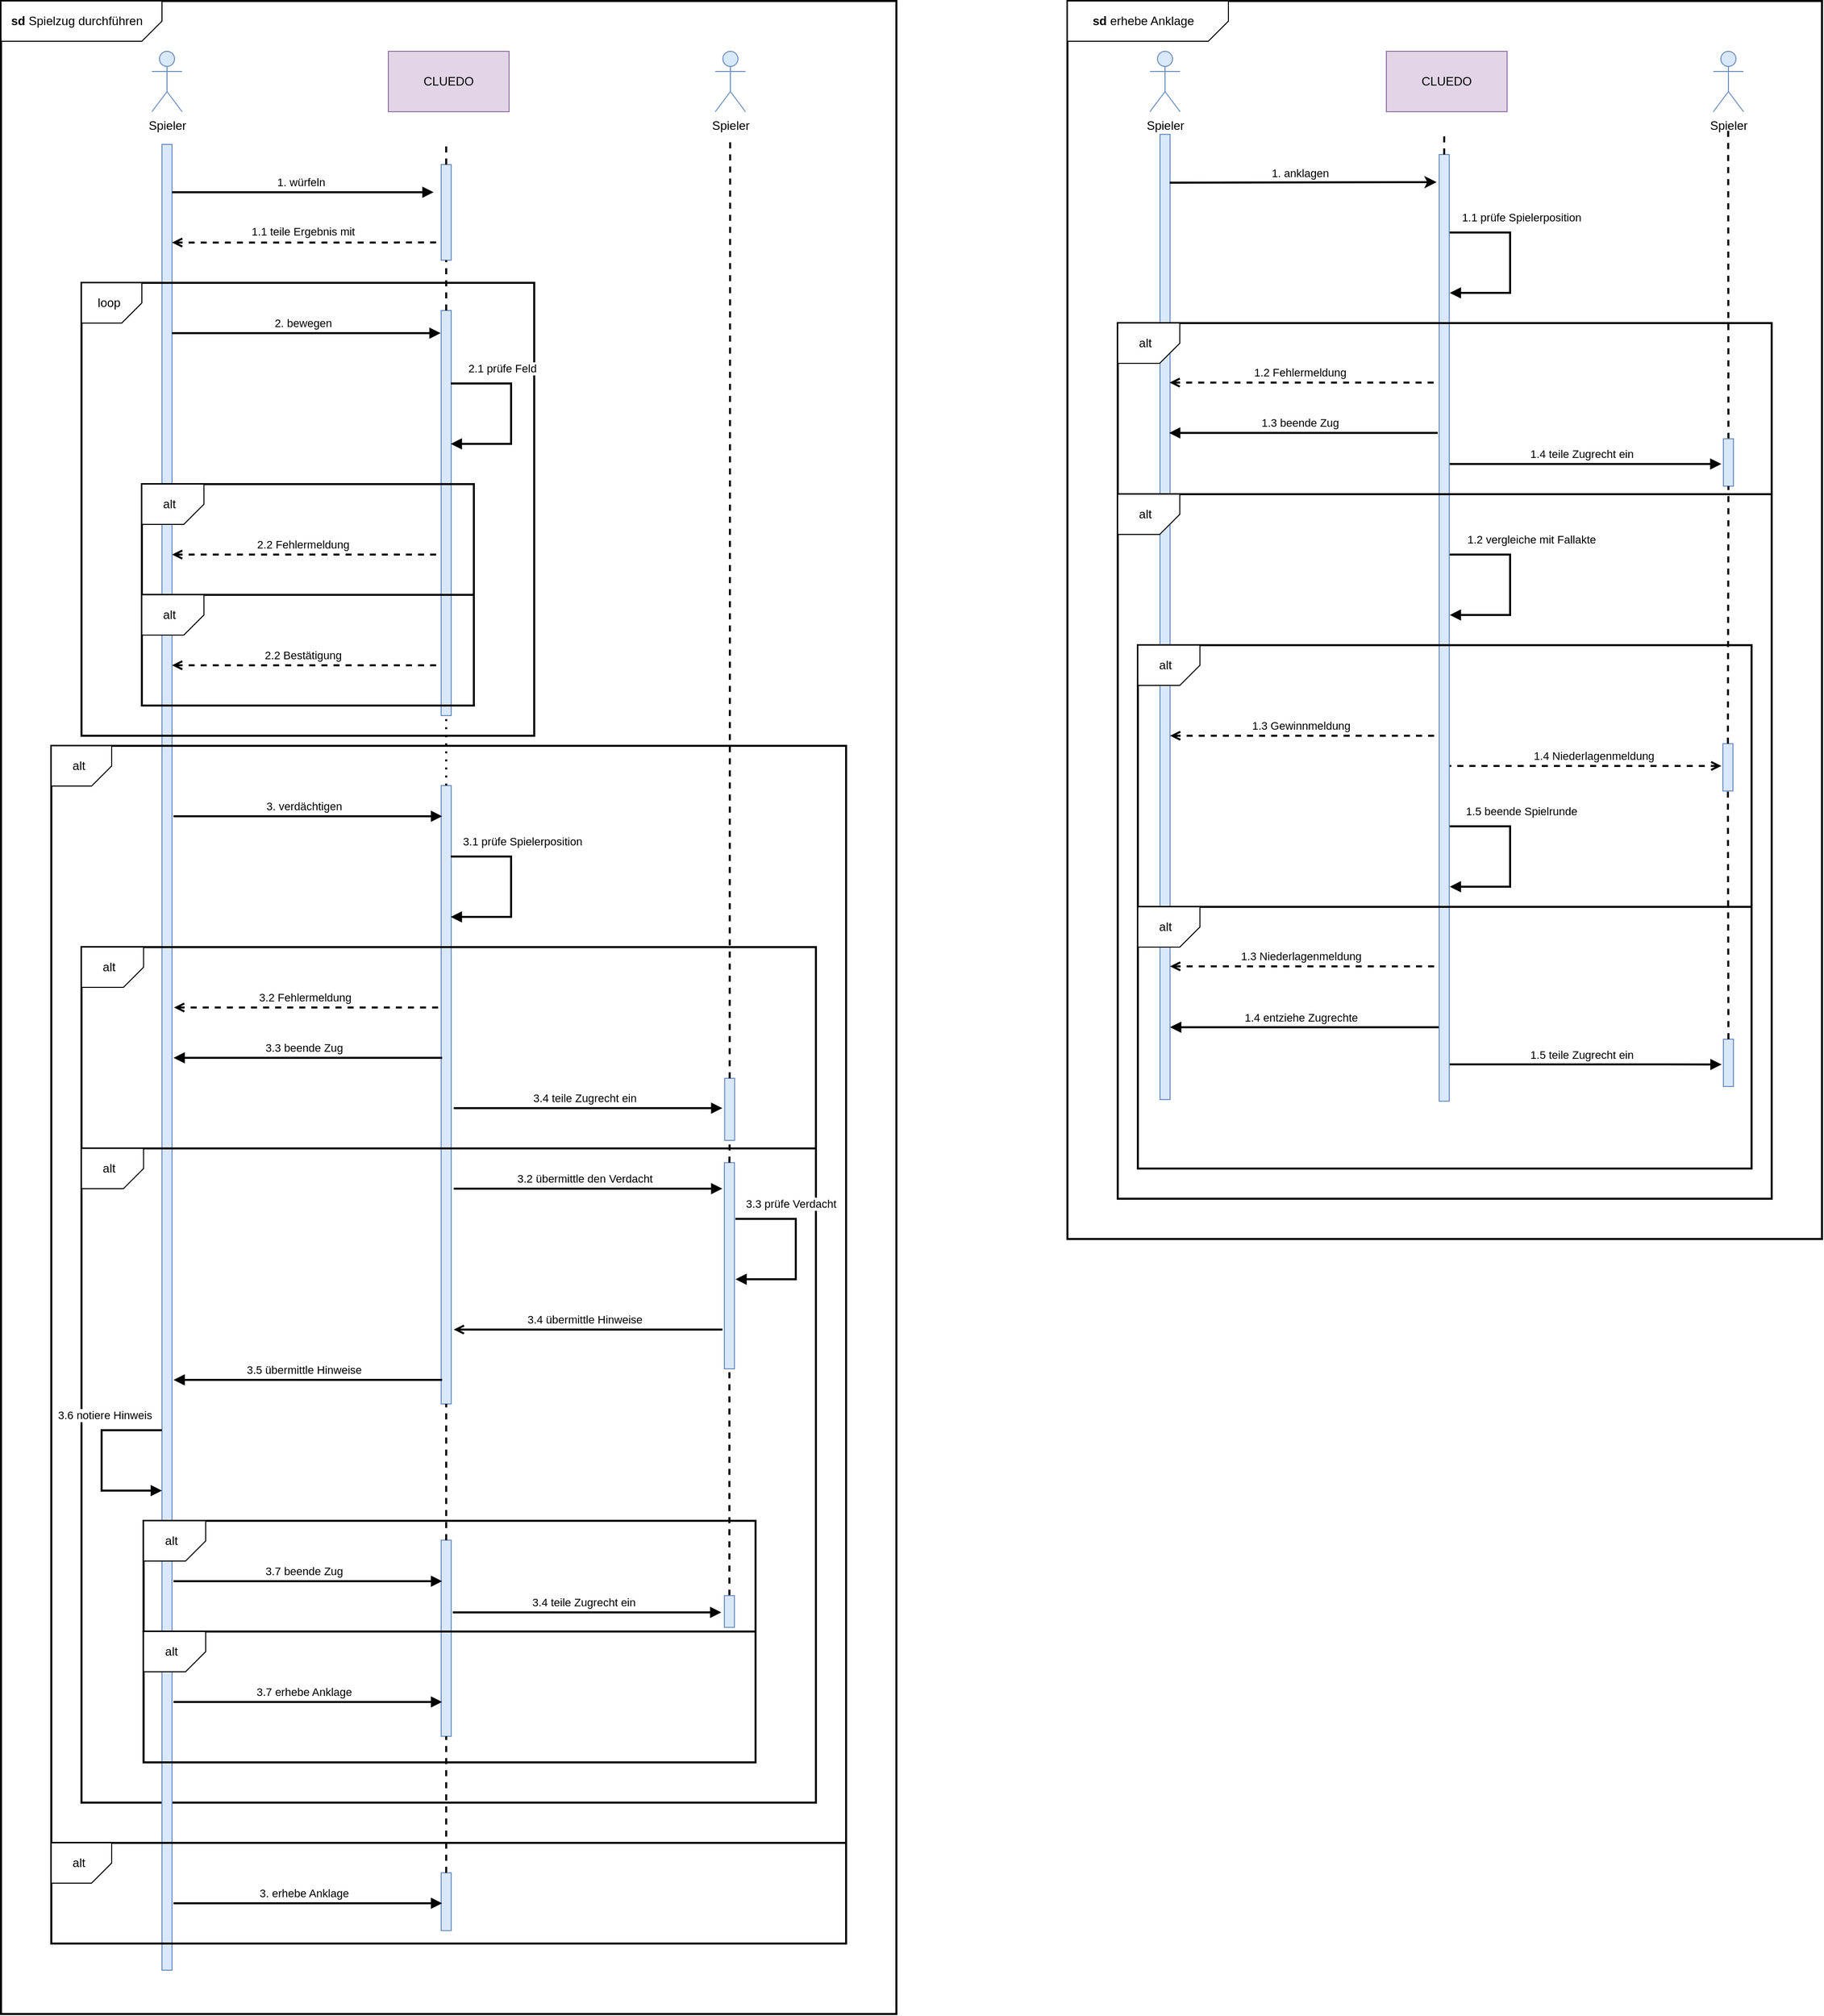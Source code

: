<mxfile version="22.1.0" type="device">
  <diagram name="Page-1" id="2YBvvXClWsGukQMizWep">
    <mxGraphModel dx="2872" dy="1354" grid="1" gridSize="10" guides="1" tooltips="1" connect="1" arrows="1" fold="1" page="1" pageScale="1" pageWidth="850" pageHeight="1100" math="0" shadow="0">
      <root>
        <mxCell id="0" />
        <mxCell id="1" parent="0" />
        <mxCell id="cTSy6u-QbdNvS9XZRoj6-211" value="" style="rounded=1;whiteSpace=wrap;html=1;absoluteArcSize=1;arcSize=0;strokeWidth=2;fillColor=none;" vertex="1" parent="1">
          <mxGeometry x="592" y="120" width="750" height="1230" as="geometry" />
        </mxCell>
        <mxCell id="cTSy6u-QbdNvS9XZRoj6-202" value="" style="rounded=0;whiteSpace=wrap;html=1;rotation=-90;fillColor=#dae8fc;strokeColor=#6c8ebf;" vertex="1" parent="1">
          <mxGeometry x="1225.48" y="1170" width="47.03" height="10" as="geometry" />
        </mxCell>
        <mxCell id="cTSy6u-QbdNvS9XZRoj6-143" value="" style="rounded=0;whiteSpace=wrap;html=1;rotation=-90;fillColor=#dae8fc;strokeColor=#6c8ebf;" vertex="1" parent="1">
          <mxGeometry x="496.17" y="737.81" width="940.64" height="10" as="geometry" />
        </mxCell>
        <mxCell id="cTSy6u-QbdNvS9XZRoj6-182" value="" style="rounded=1;whiteSpace=wrap;html=1;absoluteArcSize=1;arcSize=0;strokeWidth=2;fillColor=none;" vertex="1" parent="1">
          <mxGeometry x="662" y="1020" width="610" height="260" as="geometry" />
        </mxCell>
        <mxCell id="cTSy6u-QbdNvS9XZRoj6-166" value="" style="rounded=1;whiteSpace=wrap;html=1;absoluteArcSize=1;arcSize=0;strokeWidth=2;fillColor=none;" vertex="1" parent="1">
          <mxGeometry x="642" y="610" width="650" height="700" as="geometry" />
        </mxCell>
        <mxCell id="cTSy6u-QbdNvS9XZRoj6-141" value="" style="rounded=0;whiteSpace=wrap;html=1;rotation=-90;fillColor=#dae8fc;strokeColor=#6c8ebf;" vertex="1" parent="1">
          <mxGeometry x="209.5" y="726.99" width="958.98" height="10" as="geometry" />
        </mxCell>
        <mxCell id="cTSy6u-QbdNvS9XZRoj6-94" value="" style="rounded=1;whiteSpace=wrap;html=1;absoluteArcSize=1;arcSize=0;strokeWidth=2;fillColor=none;" vertex="1" parent="1">
          <mxGeometry x="-388" y="1260" width="730" height="650" as="geometry" />
        </mxCell>
        <mxCell id="cTSy6u-QbdNvS9XZRoj6-181" value="" style="rounded=1;whiteSpace=wrap;html=1;absoluteArcSize=1;arcSize=0;strokeWidth=2;fillColor=none;" vertex="1" parent="1">
          <mxGeometry x="662" y="760" width="610" height="260" as="geometry" />
        </mxCell>
        <mxCell id="cTSy6u-QbdNvS9XZRoj6-138" value="" style="rounded=1;whiteSpace=wrap;html=1;absoluteArcSize=1;arcSize=0;strokeWidth=2;fillColor=none;" vertex="1" parent="1">
          <mxGeometry x="-468" y="120" width="890" height="2000" as="geometry" />
        </mxCell>
        <mxCell id="cTSy6u-QbdNvS9XZRoj6-16" value="" style="rounded=0;whiteSpace=wrap;html=1;rotation=-90;fillColor=#dae8fc;strokeColor=#6c8ebf;" vertex="1" parent="1">
          <mxGeometry x="-1210" y="1164.49" width="1813.98" height="10" as="geometry" />
        </mxCell>
        <mxCell id="cTSy6u-QbdNvS9XZRoj6-65" value="" style="rounded=1;whiteSpace=wrap;html=1;absoluteArcSize=1;arcSize=0;strokeWidth=2;fillColor=none;" vertex="1" parent="1">
          <mxGeometry x="-418" y="860" width="790" height="1090" as="geometry" />
        </mxCell>
        <mxCell id="cTSy6u-QbdNvS9XZRoj6-133" value="" style="rounded=0;whiteSpace=wrap;html=1;rotation=-90;fillColor=#dae8fc;strokeColor=#6c8ebf;" vertex="1" parent="1">
          <mxGeometry x="-54.24" y="2003.43" width="57.48" height="10" as="geometry" />
        </mxCell>
        <mxCell id="cTSy6u-QbdNvS9XZRoj6-118" value="" style="rounded=0;whiteSpace=wrap;html=1;rotation=-90;fillColor=#dae8fc;strokeColor=#6c8ebf;" vertex="1" parent="1">
          <mxGeometry x="-122.96" y="1741.66" width="194.93" height="10" as="geometry" />
        </mxCell>
        <mxCell id="cTSy6u-QbdNvS9XZRoj6-92" value="" style="rounded=0;whiteSpace=wrap;html=1;rotation=-90;fillColor=#dae8fc;strokeColor=#6c8ebf;" vertex="1" parent="1">
          <mxGeometry x="225.42" y="1216.18" width="61.68" height="10" as="geometry" />
        </mxCell>
        <mxCell id="cTSy6u-QbdNvS9XZRoj6-102" value="" style="rounded=0;whiteSpace=wrap;html=1;rotation=-90;fillColor=#dae8fc;strokeColor=#6c8ebf;" vertex="1" parent="1">
          <mxGeometry x="153.58" y="1371.58" width="204.84" height="10" as="geometry" />
        </mxCell>
        <mxCell id="cTSy6u-QbdNvS9XZRoj6-76" value="" style="rounded=0;whiteSpace=wrap;html=1;rotation=-90;fillColor=#dae8fc;strokeColor=#6c8ebf;" vertex="1" parent="1">
          <mxGeometry x="-332.68" y="1201.7" width="614.38" height="10" as="geometry" />
        </mxCell>
        <mxCell id="cTSy6u-QbdNvS9XZRoj6-74" value="" style="rounded=0;whiteSpace=wrap;html=1;rotation=-90;fillColor=#dae8fc;strokeColor=#6c8ebf;" vertex="1" parent="1">
          <mxGeometry x="-226.75" y="623.75" width="402.5" height="10" as="geometry" />
        </mxCell>
        <mxCell id="cTSy6u-QbdNvS9XZRoj6-129" value="" style="rounded=1;whiteSpace=wrap;html=1;absoluteArcSize=1;arcSize=0;strokeWidth=2;fillColor=none;" vertex="1" parent="1">
          <mxGeometry x="-418" y="1950" width="790" height="100" as="geometry" />
        </mxCell>
        <mxCell id="cTSy6u-QbdNvS9XZRoj6-120" value="" style="rounded=1;whiteSpace=wrap;html=1;absoluteArcSize=1;arcSize=0;strokeWidth=2;fillColor=none;" vertex="1" parent="1">
          <mxGeometry x="-326.29" y="1740" width="608.29" height="130" as="geometry" />
        </mxCell>
        <mxCell id="cTSy6u-QbdNvS9XZRoj6-132" value="" style="endArrow=none;dashed=1;html=1;strokeWidth=2;rounded=0;exitX=1;exitY=0.5;exitDx=0;exitDy=0;entryX=0;entryY=0.5;entryDx=0;entryDy=0;" edge="1" source="cTSy6u-QbdNvS9XZRoj6-133" parent="1" target="cTSy6u-QbdNvS9XZRoj6-118">
          <mxGeometry width="50" height="50" relative="1" as="geometry">
            <mxPoint x="-15.51" y="1933" as="sourcePoint" />
            <mxPoint x="-25" y="1880" as="targetPoint" />
          </mxGeometry>
        </mxCell>
        <mxCell id="cTSy6u-QbdNvS9XZRoj6-114" value="" style="rounded=1;whiteSpace=wrap;html=1;absoluteArcSize=1;arcSize=0;strokeWidth=2;fillColor=none;" vertex="1" parent="1">
          <mxGeometry x="-326.29" y="1630" width="608.29" height="110" as="geometry" />
        </mxCell>
        <mxCell id="cTSy6u-QbdNvS9XZRoj6-22" value="" style="rounded=1;whiteSpace=wrap;html=1;absoluteArcSize=1;arcSize=0;strokeWidth=2;fillColor=none;" vertex="1" parent="1">
          <mxGeometry x="-388" y="400" width="450" height="450" as="geometry" />
        </mxCell>
        <mxCell id="cTSy6u-QbdNvS9XZRoj6-1" value="Spieler" style="shape=umlActor;verticalLabelPosition=bottom;verticalAlign=top;html=1;outlineConnect=0;fillColor=#dae8fc;strokeColor=#6c8ebf;" vertex="1" parent="1">
          <mxGeometry x="-318" y="170" width="30" height="60" as="geometry" />
        </mxCell>
        <mxCell id="cTSy6u-QbdNvS9XZRoj6-3" value="Spieler" style="shape=umlActor;verticalLabelPosition=bottom;verticalAlign=top;html=1;outlineConnect=0;fillColor=#dae8fc;strokeColor=#6c8ebf;" vertex="1" parent="1">
          <mxGeometry x="242" y="170" width="30" height="60" as="geometry" />
        </mxCell>
        <mxCell id="cTSy6u-QbdNvS9XZRoj6-6" value="CLUEDO" style="rounded=0;whiteSpace=wrap;html=1;fillColor=#e1d5e7;strokeColor=#9673a6;" vertex="1" parent="1">
          <mxGeometry x="-83" y="170" width="120" height="60" as="geometry" />
        </mxCell>
        <mxCell id="cTSy6u-QbdNvS9XZRoj6-12" value="" style="rounded=0;whiteSpace=wrap;html=1;rotation=-90;fillColor=#dae8fc;strokeColor=#6c8ebf;" vertex="1" parent="1">
          <mxGeometry x="-73" y="325" width="95" height="10" as="geometry" />
        </mxCell>
        <mxCell id="cTSy6u-QbdNvS9XZRoj6-13" value="" style="endArrow=none;dashed=1;html=1;strokeWidth=2;rounded=0;exitX=1;exitY=0.5;exitDx=0;exitDy=0;" edge="1" source="cTSy6u-QbdNvS9XZRoj6-12" parent="1">
          <mxGeometry width="50" height="50" relative="1" as="geometry">
            <mxPoint x="-15.5" y="310" as="sourcePoint" />
            <mxPoint x="-25.5" y="260" as="targetPoint" />
          </mxGeometry>
        </mxCell>
        <mxCell id="cTSy6u-QbdNvS9XZRoj6-17" value="" style="endArrow=block;html=1;rounded=0;strokeWidth=2;endFill=1;" edge="1" parent="1">
          <mxGeometry width="50" height="50" relative="1" as="geometry">
            <mxPoint x="-298" y="310" as="sourcePoint" />
            <mxPoint x="-38" y="310" as="targetPoint" />
          </mxGeometry>
        </mxCell>
        <mxCell id="cTSy6u-QbdNvS9XZRoj6-18" value="1. würfeln" style="edgeLabel;html=1;align=center;verticalAlign=middle;resizable=0;points=[];" vertex="1" connectable="0" parent="cTSy6u-QbdNvS9XZRoj6-17">
          <mxGeometry x="-0.358" y="-3" relative="1" as="geometry">
            <mxPoint x="44" y="-13" as="offset" />
          </mxGeometry>
        </mxCell>
        <mxCell id="cTSy6u-QbdNvS9XZRoj6-19" value="" style="endArrow=none;html=1;rounded=0;strokeWidth=2;endFill=0;dashed=1;startArrow=open;startFill=0;entryX=0.185;entryY=-0.009;entryDx=0;entryDy=0;entryPerimeter=0;" edge="1" parent="1" target="cTSy6u-QbdNvS9XZRoj6-12">
          <mxGeometry width="50" height="50" relative="1" as="geometry">
            <mxPoint x="-298" y="360" as="sourcePoint" />
            <mxPoint x="-38" y="360" as="targetPoint" />
          </mxGeometry>
        </mxCell>
        <mxCell id="cTSy6u-QbdNvS9XZRoj6-20" value="1.1 teile Ergebnis mit" style="edgeLabel;html=1;align=center;verticalAlign=middle;resizable=0;points=[];" vertex="1" connectable="0" parent="cTSy6u-QbdNvS9XZRoj6-19">
          <mxGeometry x="-0.358" y="-3" relative="1" as="geometry">
            <mxPoint x="44" y="-14" as="offset" />
          </mxGeometry>
        </mxCell>
        <mxCell id="cTSy6u-QbdNvS9XZRoj6-27" value="" style="group" vertex="1" connectable="0" parent="1">
          <mxGeometry x="-388" y="390" width="60" height="40" as="geometry" />
        </mxCell>
        <mxCell id="cTSy6u-QbdNvS9XZRoj6-21" value="" style="verticalLabelPosition=bottom;verticalAlign=top;html=1;shape=card;whiteSpace=wrap;size=20;arcSize=12;rotation=-180;" vertex="1" parent="cTSy6u-QbdNvS9XZRoj6-27">
          <mxGeometry x="3.553e-15" y="10" width="60" height="40" as="geometry" />
        </mxCell>
        <mxCell id="cTSy6u-QbdNvS9XZRoj6-26" value="loop" style="text;html=1;align=center;verticalAlign=middle;resizable=0;points=[];autosize=1;strokeColor=none;fillColor=none;" vertex="1" parent="cTSy6u-QbdNvS9XZRoj6-27">
          <mxGeometry x="2.003" y="15" width="50" height="30" as="geometry" />
        </mxCell>
        <mxCell id="cTSy6u-QbdNvS9XZRoj6-34" value="" style="endArrow=block;html=1;rounded=0;strokeWidth=2;endFill=1;entryX=0.865;entryY=-0.054;entryDx=0;entryDy=0;entryPerimeter=0;" edge="1" parent="1">
          <mxGeometry width="50" height="50" relative="1" as="geometry">
            <mxPoint x="-298" y="450" as="sourcePoint" />
            <mxPoint x="-31" y="450" as="targetPoint" />
          </mxGeometry>
        </mxCell>
        <mxCell id="cTSy6u-QbdNvS9XZRoj6-35" value="2. bewegen" style="edgeLabel;html=1;align=center;verticalAlign=middle;resizable=0;points=[];" vertex="1" connectable="0" parent="cTSy6u-QbdNvS9XZRoj6-34">
          <mxGeometry x="-0.358" y="-3" relative="1" as="geometry">
            <mxPoint x="44" y="-13" as="offset" />
          </mxGeometry>
        </mxCell>
        <mxCell id="cTSy6u-QbdNvS9XZRoj6-36" value="" style="endArrow=block;html=1;rounded=0;strokeWidth=2;endFill=1;" edge="1" parent="1">
          <mxGeometry width="50" height="50" relative="1" as="geometry">
            <mxPoint x="-21" y="500" as="sourcePoint" />
            <mxPoint x="-21" y="560" as="targetPoint" />
            <Array as="points">
              <mxPoint x="39" y="500" />
              <mxPoint x="39" y="560" />
            </Array>
          </mxGeometry>
        </mxCell>
        <mxCell id="cTSy6u-QbdNvS9XZRoj6-37" value="2.1 prüfe Feld" style="edgeLabel;html=1;align=center;verticalAlign=middle;resizable=0;points=[];" vertex="1" connectable="0" parent="cTSy6u-QbdNvS9XZRoj6-36">
          <mxGeometry x="-0.358" y="-3" relative="1" as="geometry">
            <mxPoint x="-7" y="-18" as="offset" />
          </mxGeometry>
        </mxCell>
        <mxCell id="cTSy6u-QbdNvS9XZRoj6-49" value="" style="rounded=1;whiteSpace=wrap;html=1;absoluteArcSize=1;arcSize=0;strokeWidth=2;fillColor=none;" vertex="1" parent="1">
          <mxGeometry x="-328" y="600" width="330" height="110" as="geometry" />
        </mxCell>
        <mxCell id="cTSy6u-QbdNvS9XZRoj6-50" value="" style="group" vertex="1" connectable="0" parent="1">
          <mxGeometry x="-328" y="600" width="61.714" height="40" as="geometry" />
        </mxCell>
        <mxCell id="cTSy6u-QbdNvS9XZRoj6-51" value="" style="verticalLabelPosition=bottom;verticalAlign=top;html=1;shape=card;whiteSpace=wrap;size=20;arcSize=12;rotation=-180;" vertex="1" parent="cTSy6u-QbdNvS9XZRoj6-50">
          <mxGeometry x="3.654e-15" width="61.714" height="40" as="geometry" />
        </mxCell>
        <mxCell id="cTSy6u-QbdNvS9XZRoj6-52" value="alt" style="text;html=1;align=center;verticalAlign=middle;resizable=0;points=[];autosize=1;strokeColor=none;fillColor=none;" vertex="1" parent="cTSy6u-QbdNvS9XZRoj6-50">
          <mxGeometry x="7.203" y="5" width="40" height="30" as="geometry" />
        </mxCell>
        <mxCell id="cTSy6u-QbdNvS9XZRoj6-54" value="" style="endArrow=none;html=1;rounded=0;strokeWidth=2;endFill=0;entryX=0.865;entryY=-0.054;entryDx=0;entryDy=0;entryPerimeter=0;startArrow=open;startFill=0;dashed=1;" edge="1" parent="1">
          <mxGeometry width="50" height="50" relative="1" as="geometry">
            <mxPoint x="-298" y="670" as="sourcePoint" />
            <mxPoint x="-31" y="670" as="targetPoint" />
          </mxGeometry>
        </mxCell>
        <mxCell id="cTSy6u-QbdNvS9XZRoj6-55" value="2.2 Fehlermeldung" style="edgeLabel;html=1;align=center;verticalAlign=middle;resizable=0;points=[];" vertex="1" connectable="0" parent="cTSy6u-QbdNvS9XZRoj6-54">
          <mxGeometry x="-0.358" y="-3" relative="1" as="geometry">
            <mxPoint x="44" y="-13" as="offset" />
          </mxGeometry>
        </mxCell>
        <mxCell id="cTSy6u-QbdNvS9XZRoj6-57" style="edgeStyle=orthogonalEdgeStyle;rounded=0;orthogonalLoop=1;jettySize=auto;html=1;exitX=0.5;exitY=1;exitDx=0;exitDy=0;" edge="1" parent="1" source="cTSy6u-QbdNvS9XZRoj6-49" target="cTSy6u-QbdNvS9XZRoj6-49">
          <mxGeometry relative="1" as="geometry" />
        </mxCell>
        <mxCell id="cTSy6u-QbdNvS9XZRoj6-58" value="" style="rounded=1;whiteSpace=wrap;html=1;absoluteArcSize=1;arcSize=0;strokeWidth=2;fillColor=none;" vertex="1" parent="1">
          <mxGeometry x="-328" y="710" width="330" height="110" as="geometry" />
        </mxCell>
        <mxCell id="cTSy6u-QbdNvS9XZRoj6-59" value="" style="group" vertex="1" connectable="0" parent="1">
          <mxGeometry x="-328" y="710" width="61.714" height="40" as="geometry" />
        </mxCell>
        <mxCell id="cTSy6u-QbdNvS9XZRoj6-60" value="" style="verticalLabelPosition=bottom;verticalAlign=top;html=1;shape=card;whiteSpace=wrap;size=20;arcSize=12;rotation=-180;" vertex="1" parent="cTSy6u-QbdNvS9XZRoj6-59">
          <mxGeometry x="3.654e-15" width="61.714" height="40" as="geometry" />
        </mxCell>
        <mxCell id="cTSy6u-QbdNvS9XZRoj6-61" value="alt" style="text;html=1;align=center;verticalAlign=middle;resizable=0;points=[];autosize=1;strokeColor=none;fillColor=none;" vertex="1" parent="cTSy6u-QbdNvS9XZRoj6-59">
          <mxGeometry x="7.203" y="5" width="40" height="30" as="geometry" />
        </mxCell>
        <mxCell id="cTSy6u-QbdNvS9XZRoj6-62" value="" style="endArrow=none;html=1;rounded=0;strokeWidth=2;endFill=0;entryX=0.865;entryY=-0.054;entryDx=0;entryDy=0;entryPerimeter=0;startArrow=open;startFill=0;dashed=1;" edge="1" parent="1">
          <mxGeometry width="50" height="50" relative="1" as="geometry">
            <mxPoint x="-298" y="780" as="sourcePoint" />
            <mxPoint x="-31" y="780" as="targetPoint" />
          </mxGeometry>
        </mxCell>
        <mxCell id="cTSy6u-QbdNvS9XZRoj6-63" value="2.2 Bestätigung" style="edgeLabel;html=1;align=center;verticalAlign=middle;resizable=0;points=[];" vertex="1" connectable="0" parent="cTSy6u-QbdNvS9XZRoj6-62">
          <mxGeometry x="-0.358" y="-3" relative="1" as="geometry">
            <mxPoint x="44" y="-13" as="offset" />
          </mxGeometry>
        </mxCell>
        <mxCell id="cTSy6u-QbdNvS9XZRoj6-64" style="edgeStyle=orthogonalEdgeStyle;rounded=0;orthogonalLoop=1;jettySize=auto;html=1;exitX=0.5;exitY=1;exitDx=0;exitDy=0;" edge="1" source="cTSy6u-QbdNvS9XZRoj6-58" target="cTSy6u-QbdNvS9XZRoj6-58" parent="1">
          <mxGeometry relative="1" as="geometry" />
        </mxCell>
        <mxCell id="cTSy6u-QbdNvS9XZRoj6-66" value="" style="group" vertex="1" connectable="0" parent="1">
          <mxGeometry x="-418" y="860" width="60" height="40" as="geometry" />
        </mxCell>
        <mxCell id="cTSy6u-QbdNvS9XZRoj6-67" value="" style="verticalLabelPosition=bottom;verticalAlign=top;html=1;shape=card;whiteSpace=wrap;size=20;arcSize=12;rotation=-180;" vertex="1" parent="cTSy6u-QbdNvS9XZRoj6-66">
          <mxGeometry x="3.553e-15" width="60" height="40" as="geometry" />
        </mxCell>
        <mxCell id="cTSy6u-QbdNvS9XZRoj6-68" value="alt" style="text;html=1;align=center;verticalAlign=middle;resizable=0;points=[];autosize=1;strokeColor=none;fillColor=none;" vertex="1" parent="cTSy6u-QbdNvS9XZRoj6-66">
          <mxGeometry x="7.003" y="5" width="40" height="30" as="geometry" />
        </mxCell>
        <mxCell id="cTSy6u-QbdNvS9XZRoj6-69" value="" style="endArrow=block;html=1;rounded=0;strokeWidth=2;endFill=1;entryX=0.865;entryY=-0.054;entryDx=0;entryDy=0;entryPerimeter=0;" edge="1" parent="1">
          <mxGeometry width="50" height="50" relative="1" as="geometry">
            <mxPoint x="-296.5" y="930" as="sourcePoint" />
            <mxPoint x="-29.5" y="930" as="targetPoint" />
          </mxGeometry>
        </mxCell>
        <mxCell id="cTSy6u-QbdNvS9XZRoj6-70" value="3. verdächtigen" style="edgeLabel;html=1;align=center;verticalAlign=middle;resizable=0;points=[];" vertex="1" connectable="0" parent="cTSy6u-QbdNvS9XZRoj6-69">
          <mxGeometry x="-0.358" y="-3" relative="1" as="geometry">
            <mxPoint x="44" y="-13" as="offset" />
          </mxGeometry>
        </mxCell>
        <mxCell id="cTSy6u-QbdNvS9XZRoj6-71" value="" style="endArrow=block;html=1;rounded=0;strokeWidth=2;endFill=1;" edge="1" parent="1">
          <mxGeometry width="50" height="50" relative="1" as="geometry">
            <mxPoint x="-21" y="970" as="sourcePoint" />
            <mxPoint x="-21" y="1030" as="targetPoint" />
            <Array as="points">
              <mxPoint x="39" y="970" />
              <mxPoint x="39" y="1030" />
            </Array>
          </mxGeometry>
        </mxCell>
        <mxCell id="cTSy6u-QbdNvS9XZRoj6-72" value="3.1 prüfe Spielerposition" style="edgeLabel;html=1;align=center;verticalAlign=middle;resizable=0;points=[];" vertex="1" connectable="0" parent="cTSy6u-QbdNvS9XZRoj6-71">
          <mxGeometry x="-0.358" y="-3" relative="1" as="geometry">
            <mxPoint x="13" y="-18" as="offset" />
          </mxGeometry>
        </mxCell>
        <mxCell id="cTSy6u-QbdNvS9XZRoj6-73" value="" style="endArrow=none;dashed=1;html=1;strokeWidth=2;rounded=0;exitX=1;exitY=0.5;exitDx=0;exitDy=0;entryX=0;entryY=0.5;entryDx=0;entryDy=0;" edge="1" source="cTSy6u-QbdNvS9XZRoj6-74" parent="1" target="cTSy6u-QbdNvS9XZRoj6-12">
          <mxGeometry width="50" height="50" relative="1" as="geometry">
            <mxPoint x="-15.5" y="455" as="sourcePoint" />
            <mxPoint x="-25.5" y="405" as="targetPoint" />
          </mxGeometry>
        </mxCell>
        <mxCell id="cTSy6u-QbdNvS9XZRoj6-75" value="" style="endArrow=none;dashed=1;html=1;dashPattern=1 3;strokeWidth=2;rounded=0;exitX=1;exitY=0.5;exitDx=0;exitDy=0;entryX=0;entryY=0.5;entryDx=0;entryDy=0;" edge="1" parent="1" source="cTSy6u-QbdNvS9XZRoj6-76" target="cTSy6u-QbdNvS9XZRoj6-74">
          <mxGeometry width="50" height="50" relative="1" as="geometry">
            <mxPoint x="-15.5" y="927" as="sourcePoint" />
            <mxPoint x="-25" y="850" as="targetPoint" />
          </mxGeometry>
        </mxCell>
        <mxCell id="cTSy6u-QbdNvS9XZRoj6-77" value="" style="rounded=1;whiteSpace=wrap;html=1;absoluteArcSize=1;arcSize=0;strokeWidth=2;fillColor=none;" vertex="1" parent="1">
          <mxGeometry x="-388" y="1060" width="730" height="200" as="geometry" />
        </mxCell>
        <mxCell id="cTSy6u-QbdNvS9XZRoj6-78" value="" style="group" vertex="1" connectable="0" parent="1">
          <mxGeometry x="-388" y="1060" width="61.714" height="40" as="geometry" />
        </mxCell>
        <mxCell id="cTSy6u-QbdNvS9XZRoj6-79" value="" style="verticalLabelPosition=bottom;verticalAlign=top;html=1;shape=card;whiteSpace=wrap;size=20;arcSize=12;rotation=-180;" vertex="1" parent="cTSy6u-QbdNvS9XZRoj6-78">
          <mxGeometry x="3.654e-15" width="61.714" height="40" as="geometry" />
        </mxCell>
        <mxCell id="cTSy6u-QbdNvS9XZRoj6-80" value="alt" style="text;html=1;align=center;verticalAlign=middle;resizable=0;points=[];autosize=1;strokeColor=none;fillColor=none;" vertex="1" parent="cTSy6u-QbdNvS9XZRoj6-78">
          <mxGeometry x="7.203" y="5" width="40" height="30" as="geometry" />
        </mxCell>
        <mxCell id="cTSy6u-QbdNvS9XZRoj6-81" value="" style="endArrow=none;html=1;rounded=0;strokeWidth=2;endFill=0;entryX=0.865;entryY=-0.054;entryDx=0;entryDy=0;entryPerimeter=0;startArrow=open;startFill=0;dashed=1;" edge="1" parent="1">
          <mxGeometry width="50" height="50" relative="1" as="geometry">
            <mxPoint x="-296" y="1120" as="sourcePoint" />
            <mxPoint x="-29" y="1120" as="targetPoint" />
          </mxGeometry>
        </mxCell>
        <mxCell id="cTSy6u-QbdNvS9XZRoj6-82" value="3.2 Fehlermeldung" style="edgeLabel;html=1;align=center;verticalAlign=middle;resizable=0;points=[];" vertex="1" connectable="0" parent="cTSy6u-QbdNvS9XZRoj6-81">
          <mxGeometry x="-0.358" y="-3" relative="1" as="geometry">
            <mxPoint x="44" y="-13" as="offset" />
          </mxGeometry>
        </mxCell>
        <mxCell id="cTSy6u-QbdNvS9XZRoj6-85" value="" style="endArrow=none;html=1;rounded=0;strokeWidth=2;endFill=0;entryX=0.865;entryY=-0.054;entryDx=0;entryDy=0;entryPerimeter=0;startArrow=block;startFill=1;" edge="1" parent="1">
          <mxGeometry width="50" height="50" relative="1" as="geometry">
            <mxPoint x="-296.5" y="1170" as="sourcePoint" />
            <mxPoint x="-29.5" y="1170" as="targetPoint" />
          </mxGeometry>
        </mxCell>
        <mxCell id="cTSy6u-QbdNvS9XZRoj6-86" value="3.3 beende Zug" style="edgeLabel;html=1;align=center;verticalAlign=middle;resizable=0;points=[];" vertex="1" connectable="0" parent="cTSy6u-QbdNvS9XZRoj6-85">
          <mxGeometry x="-0.358" y="-3" relative="1" as="geometry">
            <mxPoint x="44" y="-13" as="offset" />
          </mxGeometry>
        </mxCell>
        <mxCell id="cTSy6u-QbdNvS9XZRoj6-88" value="" style="endArrow=block;html=1;rounded=0;strokeWidth=2;endFill=1;entryX=0.865;entryY=-0.054;entryDx=0;entryDy=0;entryPerimeter=0;startArrow=none;startFill=0;" edge="1" parent="1">
          <mxGeometry width="50" height="50" relative="1" as="geometry">
            <mxPoint x="-18" y="1220" as="sourcePoint" />
            <mxPoint x="249" y="1220" as="targetPoint" />
          </mxGeometry>
        </mxCell>
        <mxCell id="cTSy6u-QbdNvS9XZRoj6-89" value="3.4 teile Zugrecht ein" style="edgeLabel;html=1;align=center;verticalAlign=middle;resizable=0;points=[];" vertex="1" connectable="0" parent="cTSy6u-QbdNvS9XZRoj6-88">
          <mxGeometry x="-0.358" y="-3" relative="1" as="geometry">
            <mxPoint x="44" y="-13" as="offset" />
          </mxGeometry>
        </mxCell>
        <mxCell id="cTSy6u-QbdNvS9XZRoj6-93" value="" style="endArrow=none;dashed=1;html=1;strokeWidth=2;rounded=0;exitX=1;exitY=0.5;exitDx=0;exitDy=0;entryX=0;entryY=0.5;entryDx=0;entryDy=0;" edge="1" source="cTSy6u-QbdNvS9XZRoj6-92" parent="1">
          <mxGeometry width="50" height="50" relative="1" as="geometry">
            <mxPoint x="266.25" y="334.13" as="sourcePoint" />
            <mxPoint x="256.75" y="257.13" as="targetPoint" />
          </mxGeometry>
        </mxCell>
        <mxCell id="cTSy6u-QbdNvS9XZRoj6-95" value="" style="group" vertex="1" connectable="0" parent="1">
          <mxGeometry x="-388" y="1260" width="61.714" height="40" as="geometry" />
        </mxCell>
        <mxCell id="cTSy6u-QbdNvS9XZRoj6-96" value="" style="verticalLabelPosition=bottom;verticalAlign=top;html=1;shape=card;whiteSpace=wrap;size=20;arcSize=12;rotation=-180;" vertex="1" parent="cTSy6u-QbdNvS9XZRoj6-95">
          <mxGeometry x="3.654e-15" width="61.714" height="40" as="geometry" />
        </mxCell>
        <mxCell id="cTSy6u-QbdNvS9XZRoj6-97" value="alt" style="text;html=1;align=center;verticalAlign=middle;resizable=0;points=[];autosize=1;strokeColor=none;fillColor=none;" vertex="1" parent="cTSy6u-QbdNvS9XZRoj6-95">
          <mxGeometry x="7.203" y="5" width="40" height="30" as="geometry" />
        </mxCell>
        <mxCell id="cTSy6u-QbdNvS9XZRoj6-98" value="" style="endArrow=none;html=1;rounded=0;strokeWidth=2;endFill=0;entryX=0.865;entryY=-0.054;entryDx=0;entryDy=0;entryPerimeter=0;startArrow=block;startFill=1;" edge="1" parent="1">
          <mxGeometry width="50" height="50" relative="1" as="geometry">
            <mxPoint x="-296.5" y="1490" as="sourcePoint" />
            <mxPoint x="-29.5" y="1490" as="targetPoint" />
          </mxGeometry>
        </mxCell>
        <mxCell id="cTSy6u-QbdNvS9XZRoj6-99" value="3.5 übermittle Hinweise" style="edgeLabel;html=1;align=center;verticalAlign=middle;resizable=0;points=[];" vertex="1" connectable="0" parent="cTSy6u-QbdNvS9XZRoj6-98">
          <mxGeometry x="-0.358" y="-3" relative="1" as="geometry">
            <mxPoint x="44" y="-13" as="offset" />
          </mxGeometry>
        </mxCell>
        <mxCell id="cTSy6u-QbdNvS9XZRoj6-100" value="" style="endArrow=block;html=1;rounded=0;strokeWidth=2;endFill=1;entryX=0.865;entryY=-0.054;entryDx=0;entryDy=0;entryPerimeter=0;startArrow=none;startFill=0;" edge="1" parent="1">
          <mxGeometry width="50" height="50" relative="1" as="geometry">
            <mxPoint x="-18" y="1300" as="sourcePoint" />
            <mxPoint x="249" y="1300" as="targetPoint" />
          </mxGeometry>
        </mxCell>
        <mxCell id="cTSy6u-QbdNvS9XZRoj6-101" value="3.2 übermittle den Verdacht" style="edgeLabel;html=1;align=center;verticalAlign=middle;resizable=0;points=[];" vertex="1" connectable="0" parent="cTSy6u-QbdNvS9XZRoj6-100">
          <mxGeometry x="-0.358" y="-3" relative="1" as="geometry">
            <mxPoint x="44" y="-13" as="offset" />
          </mxGeometry>
        </mxCell>
        <mxCell id="cTSy6u-QbdNvS9XZRoj6-104" value="" style="endArrow=none;dashed=1;html=1;strokeWidth=2;rounded=0;exitX=1;exitY=0.5;exitDx=0;exitDy=0;entryX=0;entryY=0.5;entryDx=0;entryDy=0;" edge="1" parent="1" source="cTSy6u-QbdNvS9XZRoj6-102" target="cTSy6u-QbdNvS9XZRoj6-92">
          <mxGeometry width="50" height="50" relative="1" as="geometry">
            <mxPoint x="256.55" y="1315" as="sourcePoint" />
            <mxPoint x="256.55" y="1245" as="targetPoint" />
          </mxGeometry>
        </mxCell>
        <mxCell id="cTSy6u-QbdNvS9XZRoj6-105" value="" style="endArrow=none;html=1;rounded=0;strokeWidth=2;endFill=0;entryX=0.865;entryY=-0.054;entryDx=0;entryDy=0;entryPerimeter=0;startArrow=open;startFill=0;" edge="1" parent="1">
          <mxGeometry width="50" height="50" relative="1" as="geometry">
            <mxPoint x="-18" y="1440" as="sourcePoint" />
            <mxPoint x="249" y="1440" as="targetPoint" />
          </mxGeometry>
        </mxCell>
        <mxCell id="cTSy6u-QbdNvS9XZRoj6-106" value="3.4 übermittle Hinweise" style="edgeLabel;html=1;align=center;verticalAlign=middle;resizable=0;points=[];" vertex="1" connectable="0" parent="cTSy6u-QbdNvS9XZRoj6-105">
          <mxGeometry x="-0.358" y="-3" relative="1" as="geometry">
            <mxPoint x="44" y="-13" as="offset" />
          </mxGeometry>
        </mxCell>
        <mxCell id="cTSy6u-QbdNvS9XZRoj6-107" value="" style="endArrow=block;html=1;rounded=0;strokeWidth=2;endFill=1;" edge="1" parent="1">
          <mxGeometry width="50" height="50" relative="1" as="geometry">
            <mxPoint x="262" y="1330" as="sourcePoint" />
            <mxPoint x="262" y="1390" as="targetPoint" />
            <Array as="points">
              <mxPoint x="322" y="1330" />
              <mxPoint x="322" y="1390" />
            </Array>
          </mxGeometry>
        </mxCell>
        <mxCell id="cTSy6u-QbdNvS9XZRoj6-108" value="3.3 prüfe Verdacht" style="edgeLabel;html=1;align=center;verticalAlign=middle;resizable=0;points=[];" vertex="1" connectable="0" parent="cTSy6u-QbdNvS9XZRoj6-107">
          <mxGeometry x="-0.358" y="-3" relative="1" as="geometry">
            <mxPoint x="-3" y="-18" as="offset" />
          </mxGeometry>
        </mxCell>
        <mxCell id="cTSy6u-QbdNvS9XZRoj6-109" value="" style="endArrow=block;html=1;rounded=0;strokeWidth=2;endFill=1;" edge="1" parent="1">
          <mxGeometry width="50" height="50" relative="1" as="geometry">
            <mxPoint x="-308.0" y="1540" as="sourcePoint" />
            <mxPoint x="-308.0" y="1600" as="targetPoint" />
            <Array as="points">
              <mxPoint x="-368.0" y="1540" />
              <mxPoint x="-368.0" y="1600" />
            </Array>
          </mxGeometry>
        </mxCell>
        <mxCell id="cTSy6u-QbdNvS9XZRoj6-110" value="3.6 notiere Hinweis" style="edgeLabel;html=1;align=center;verticalAlign=middle;resizable=0;points=[];" vertex="1" connectable="0" parent="cTSy6u-QbdNvS9XZRoj6-109">
          <mxGeometry x="-0.358" y="-3" relative="1" as="geometry">
            <mxPoint x="1" y="-12" as="offset" />
          </mxGeometry>
        </mxCell>
        <mxCell id="cTSy6u-QbdNvS9XZRoj6-111" value="" style="endArrow=block;html=1;rounded=0;strokeWidth=2;endFill=1;entryX=0.865;entryY=-0.054;entryDx=0;entryDy=0;entryPerimeter=0;startArrow=none;startFill=0;" edge="1" parent="1">
          <mxGeometry width="50" height="50" relative="1" as="geometry">
            <mxPoint x="-296.5" y="1690" as="sourcePoint" />
            <mxPoint x="-29.5" y="1690" as="targetPoint" />
          </mxGeometry>
        </mxCell>
        <mxCell id="cTSy6u-QbdNvS9XZRoj6-112" value="3.7 beende Zug" style="edgeLabel;html=1;align=center;verticalAlign=middle;resizable=0;points=[];" vertex="1" connectable="0" parent="cTSy6u-QbdNvS9XZRoj6-111">
          <mxGeometry x="-0.358" y="-3" relative="1" as="geometry">
            <mxPoint x="44" y="-13" as="offset" />
          </mxGeometry>
        </mxCell>
        <mxCell id="cTSy6u-QbdNvS9XZRoj6-115" value="" style="group" vertex="1" connectable="0" parent="1">
          <mxGeometry x="-326.29" y="1630" width="61.714" height="40" as="geometry" />
        </mxCell>
        <mxCell id="cTSy6u-QbdNvS9XZRoj6-116" value="" style="verticalLabelPosition=bottom;verticalAlign=top;html=1;shape=card;whiteSpace=wrap;size=20;arcSize=12;rotation=-180;" vertex="1" parent="cTSy6u-QbdNvS9XZRoj6-115">
          <mxGeometry x="3.654e-15" width="61.714" height="40" as="geometry" />
        </mxCell>
        <mxCell id="cTSy6u-QbdNvS9XZRoj6-117" value="alt" style="text;html=1;align=center;verticalAlign=middle;resizable=0;points=[];autosize=1;strokeColor=none;fillColor=none;" vertex="1" parent="cTSy6u-QbdNvS9XZRoj6-115">
          <mxGeometry x="7.203" y="5" width="40" height="30" as="geometry" />
        </mxCell>
        <mxCell id="cTSy6u-QbdNvS9XZRoj6-119" value="" style="endArrow=none;dashed=1;html=1;strokeWidth=2;rounded=0;exitX=1;exitY=0.5;exitDx=0;exitDy=0;entryX=0;entryY=0.5;entryDx=0;entryDy=0;" edge="1" source="cTSy6u-QbdNvS9XZRoj6-118" parent="1" target="cTSy6u-QbdNvS9XZRoj6-76">
          <mxGeometry width="50" height="50" relative="1" as="geometry">
            <mxPoint x="-15.51" y="1607" as="sourcePoint" />
            <mxPoint x="-26.01" y="1510" as="targetPoint" />
          </mxGeometry>
        </mxCell>
        <mxCell id="cTSy6u-QbdNvS9XZRoj6-121" value="" style="group" vertex="1" connectable="0" parent="1">
          <mxGeometry x="-326.29" y="1740" width="61.714" height="40" as="geometry" />
        </mxCell>
        <mxCell id="cTSy6u-QbdNvS9XZRoj6-122" value="" style="verticalLabelPosition=bottom;verticalAlign=top;html=1;shape=card;whiteSpace=wrap;size=20;arcSize=12;rotation=-180;" vertex="1" parent="cTSy6u-QbdNvS9XZRoj6-121">
          <mxGeometry x="3.654e-15" width="61.714" height="40" as="geometry" />
        </mxCell>
        <mxCell id="cTSy6u-QbdNvS9XZRoj6-123" value="alt" style="text;html=1;align=center;verticalAlign=middle;resizable=0;points=[];autosize=1;strokeColor=none;fillColor=none;" vertex="1" parent="cTSy6u-QbdNvS9XZRoj6-121">
          <mxGeometry x="7.203" y="5" width="40" height="30" as="geometry" />
        </mxCell>
        <mxCell id="cTSy6u-QbdNvS9XZRoj6-124" value="" style="endArrow=block;html=1;rounded=0;strokeWidth=2;endFill=1;entryX=0.865;entryY=-0.054;entryDx=0;entryDy=0;entryPerimeter=0;startArrow=none;startFill=0;" edge="1" parent="1">
          <mxGeometry width="50" height="50" relative="1" as="geometry">
            <mxPoint x="-296.5" y="1810" as="sourcePoint" />
            <mxPoint x="-29.5" y="1810" as="targetPoint" />
          </mxGeometry>
        </mxCell>
        <mxCell id="cTSy6u-QbdNvS9XZRoj6-125" value="3.7 erhebe Anklage" style="edgeLabel;html=1;align=center;verticalAlign=middle;resizable=0;points=[];" vertex="1" connectable="0" parent="cTSy6u-QbdNvS9XZRoj6-124">
          <mxGeometry x="-0.358" y="-3" relative="1" as="geometry">
            <mxPoint x="44" y="-13" as="offset" />
          </mxGeometry>
        </mxCell>
        <mxCell id="cTSy6u-QbdNvS9XZRoj6-126" value="" style="group" vertex="1" connectable="0" parent="1">
          <mxGeometry x="-418" y="1950" width="60" height="40" as="geometry" />
        </mxCell>
        <mxCell id="cTSy6u-QbdNvS9XZRoj6-127" value="" style="verticalLabelPosition=bottom;verticalAlign=top;html=1;shape=card;whiteSpace=wrap;size=20;arcSize=12;rotation=-180;" vertex="1" parent="cTSy6u-QbdNvS9XZRoj6-126">
          <mxGeometry x="3.553e-15" width="60" height="40" as="geometry" />
        </mxCell>
        <mxCell id="cTSy6u-QbdNvS9XZRoj6-128" value="alt" style="text;html=1;align=center;verticalAlign=middle;resizable=0;points=[];autosize=1;strokeColor=none;fillColor=none;" vertex="1" parent="cTSy6u-QbdNvS9XZRoj6-126">
          <mxGeometry x="7.003" y="5" width="40" height="30" as="geometry" />
        </mxCell>
        <mxCell id="cTSy6u-QbdNvS9XZRoj6-130" value="" style="endArrow=block;html=1;rounded=0;strokeWidth=2;endFill=1;entryX=0.865;entryY=-0.054;entryDx=0;entryDy=0;entryPerimeter=0;" edge="1" parent="1">
          <mxGeometry width="50" height="50" relative="1" as="geometry">
            <mxPoint x="-296.5" y="2010" as="sourcePoint" />
            <mxPoint x="-29.5" y="2010" as="targetPoint" />
          </mxGeometry>
        </mxCell>
        <mxCell id="cTSy6u-QbdNvS9XZRoj6-131" value="3. erhebe Anklage" style="edgeLabel;html=1;align=center;verticalAlign=middle;resizable=0;points=[];" vertex="1" connectable="0" parent="cTSy6u-QbdNvS9XZRoj6-130">
          <mxGeometry x="-0.358" y="-3" relative="1" as="geometry">
            <mxPoint x="44" y="-13" as="offset" />
          </mxGeometry>
        </mxCell>
        <mxCell id="cTSy6u-QbdNvS9XZRoj6-135" value="" style="group" vertex="1" connectable="0" parent="1">
          <mxGeometry x="-468" y="120" width="160" height="40" as="geometry" />
        </mxCell>
        <mxCell id="cTSy6u-QbdNvS9XZRoj6-136" value="" style="verticalLabelPosition=bottom;verticalAlign=top;html=1;shape=card;whiteSpace=wrap;size=20;arcSize=12;rotation=-180;" vertex="1" parent="cTSy6u-QbdNvS9XZRoj6-135">
          <mxGeometry width="160" height="40" as="geometry" />
        </mxCell>
        <mxCell id="cTSy6u-QbdNvS9XZRoj6-137" value="&lt;b&gt;sd &lt;/b&gt;Spielzug durchführen" style="text;html=1;align=center;verticalAlign=middle;resizable=0;points=[];autosize=1;strokeColor=none;fillColor=none;" vertex="1" parent="cTSy6u-QbdNvS9XZRoj6-135">
          <mxGeometry x="-0.001" y="5" width="150" height="30" as="geometry" />
        </mxCell>
        <mxCell id="cTSy6u-QbdNvS9XZRoj6-140" value="Spieler" style="shape=umlActor;verticalLabelPosition=bottom;verticalAlign=top;html=1;outlineConnect=0;fillColor=#dae8fc;strokeColor=#6c8ebf;" vertex="1" parent="1">
          <mxGeometry x="674" y="170" width="30" height="60" as="geometry" />
        </mxCell>
        <mxCell id="cTSy6u-QbdNvS9XZRoj6-142" value="" style="endArrow=none;dashed=1;html=1;strokeWidth=2;rounded=0;exitX=1;exitY=0.5;exitDx=0;exitDy=0;" edge="1" source="cTSy6u-QbdNvS9XZRoj6-143" parent="1">
          <mxGeometry width="50" height="50" relative="1" as="geometry">
            <mxPoint x="976.5" y="300" as="sourcePoint" />
            <mxPoint x="966.5" y="250" as="targetPoint" />
          </mxGeometry>
        </mxCell>
        <mxCell id="cTSy6u-QbdNvS9XZRoj6-144" value="CLUEDO" style="rounded=0;whiteSpace=wrap;html=1;fillColor=#e1d5e7;strokeColor=#9673a6;" vertex="1" parent="1">
          <mxGeometry x="909" y="170" width="120" height="60" as="geometry" />
        </mxCell>
        <mxCell id="cTSy6u-QbdNvS9XZRoj6-147" value="" style="endArrow=classic;html=1;rounded=0;strokeWidth=2;endFill=1;entryX=0.865;entryY=-0.054;entryDx=0;entryDy=0;entryPerimeter=0;startArrow=none;startFill=0;exitX=0.95;exitY=0.961;exitDx=0;exitDy=0;exitPerimeter=0;" edge="1" parent="1" source="cTSy6u-QbdNvS9XZRoj6-141">
          <mxGeometry width="50" height="50" relative="1" as="geometry">
            <mxPoint x="702" y="280" as="sourcePoint" />
            <mxPoint x="959" y="300" as="targetPoint" />
          </mxGeometry>
        </mxCell>
        <mxCell id="cTSy6u-QbdNvS9XZRoj6-148" value="1. anklagen" style="edgeLabel;html=1;align=center;verticalAlign=middle;resizable=0;points=[];" vertex="1" connectable="0" parent="cTSy6u-QbdNvS9XZRoj6-147">
          <mxGeometry x="-0.358" y="-3" relative="1" as="geometry">
            <mxPoint x="44" y="-13" as="offset" />
          </mxGeometry>
        </mxCell>
        <mxCell id="cTSy6u-QbdNvS9XZRoj6-149" value="" style="endArrow=block;html=1;rounded=0;strokeWidth=2;endFill=1;" edge="1" parent="1">
          <mxGeometry width="50" height="50" relative="1" as="geometry">
            <mxPoint x="972" y="350" as="sourcePoint" />
            <mxPoint x="972" y="410" as="targetPoint" />
            <Array as="points">
              <mxPoint x="1032" y="350" />
              <mxPoint x="1032" y="410" />
            </Array>
          </mxGeometry>
        </mxCell>
        <mxCell id="cTSy6u-QbdNvS9XZRoj6-150" value="1.1 prüfe Spielerposition" style="edgeLabel;html=1;align=center;verticalAlign=middle;resizable=0;points=[];" vertex="1" connectable="0" parent="cTSy6u-QbdNvS9XZRoj6-149">
          <mxGeometry x="-0.358" y="-3" relative="1" as="geometry">
            <mxPoint x="13" y="-18" as="offset" />
          </mxGeometry>
        </mxCell>
        <mxCell id="cTSy6u-QbdNvS9XZRoj6-155" value="" style="rounded=1;whiteSpace=wrap;html=1;absoluteArcSize=1;arcSize=0;strokeWidth=2;fillColor=none;" vertex="1" parent="1">
          <mxGeometry x="642" y="440" width="650" height="170" as="geometry" />
        </mxCell>
        <mxCell id="cTSy6u-QbdNvS9XZRoj6-156" value="" style="group" vertex="1" connectable="0" parent="1">
          <mxGeometry x="642" y="440" width="61.714" height="40" as="geometry" />
        </mxCell>
        <mxCell id="cTSy6u-QbdNvS9XZRoj6-157" value="" style="verticalLabelPosition=bottom;verticalAlign=top;html=1;shape=card;whiteSpace=wrap;size=20;arcSize=12;rotation=-180;" vertex="1" parent="cTSy6u-QbdNvS9XZRoj6-156">
          <mxGeometry x="3.654e-15" width="61.714" height="40" as="geometry" />
        </mxCell>
        <mxCell id="cTSy6u-QbdNvS9XZRoj6-158" value="alt" style="text;html=1;align=center;verticalAlign=middle;resizable=0;points=[];autosize=1;strokeColor=none;fillColor=none;" vertex="1" parent="cTSy6u-QbdNvS9XZRoj6-156">
          <mxGeometry x="7.203" y="5" width="40" height="30" as="geometry" />
        </mxCell>
        <mxCell id="cTSy6u-QbdNvS9XZRoj6-159" value="" style="endArrow=none;html=1;rounded=0;strokeWidth=2;endFill=0;entryX=0.865;entryY=-0.054;entryDx=0;entryDy=0;entryPerimeter=0;startArrow=open;startFill=0;dashed=1;" edge="1" parent="1">
          <mxGeometry width="50" height="50" relative="1" as="geometry">
            <mxPoint x="693.5" y="499.09" as="sourcePoint" />
            <mxPoint x="960.5" y="499.09" as="targetPoint" />
          </mxGeometry>
        </mxCell>
        <mxCell id="cTSy6u-QbdNvS9XZRoj6-160" value="1.2 Fehlermeldung" style="edgeLabel;html=1;align=center;verticalAlign=middle;resizable=0;points=[];" vertex="1" connectable="0" parent="cTSy6u-QbdNvS9XZRoj6-159">
          <mxGeometry x="-0.358" y="-3" relative="1" as="geometry">
            <mxPoint x="44" y="-13" as="offset" />
          </mxGeometry>
        </mxCell>
        <mxCell id="cTSy6u-QbdNvS9XZRoj6-161" value="" style="endArrow=none;html=1;rounded=0;strokeWidth=2;endFill=0;entryX=0.865;entryY=-0.054;entryDx=0;entryDy=0;entryPerimeter=0;startArrow=block;startFill=1;" edge="1" parent="1">
          <mxGeometry width="50" height="50" relative="1" as="geometry">
            <mxPoint x="693" y="549.09" as="sourcePoint" />
            <mxPoint x="960" y="549.09" as="targetPoint" />
          </mxGeometry>
        </mxCell>
        <mxCell id="cTSy6u-QbdNvS9XZRoj6-162" value="1.3 beende Zug" style="edgeLabel;html=1;align=center;verticalAlign=middle;resizable=0;points=[];" vertex="1" connectable="0" parent="cTSy6u-QbdNvS9XZRoj6-161">
          <mxGeometry x="-0.358" y="-3" relative="1" as="geometry">
            <mxPoint x="44" y="-13" as="offset" />
          </mxGeometry>
        </mxCell>
        <mxCell id="cTSy6u-QbdNvS9XZRoj6-163" value="" style="group" vertex="1" connectable="0" parent="1">
          <mxGeometry x="642" y="610" width="61.714" height="40" as="geometry" />
        </mxCell>
        <mxCell id="cTSy6u-QbdNvS9XZRoj6-164" value="" style="verticalLabelPosition=bottom;verticalAlign=top;html=1;shape=card;whiteSpace=wrap;size=20;arcSize=12;rotation=-180;" vertex="1" parent="cTSy6u-QbdNvS9XZRoj6-163">
          <mxGeometry x="3.654e-15" width="61.714" height="40" as="geometry" />
        </mxCell>
        <mxCell id="cTSy6u-QbdNvS9XZRoj6-165" value="alt" style="text;html=1;align=center;verticalAlign=middle;resizable=0;points=[];autosize=1;strokeColor=none;fillColor=none;" vertex="1" parent="cTSy6u-QbdNvS9XZRoj6-163">
          <mxGeometry x="7.203" y="5" width="40" height="30" as="geometry" />
        </mxCell>
        <mxCell id="cTSy6u-QbdNvS9XZRoj6-167" value="Spieler" style="shape=umlActor;verticalLabelPosition=bottom;verticalAlign=top;html=1;outlineConnect=0;fillColor=#dae8fc;strokeColor=#6c8ebf;" vertex="1" parent="1">
          <mxGeometry x="1234" y="170" width="30" height="60" as="geometry" />
        </mxCell>
        <mxCell id="cTSy6u-QbdNvS9XZRoj6-169" value="" style="endArrow=none;dashed=1;html=1;strokeWidth=2;rounded=0;entryX=0;entryY=0.5;entryDx=0;entryDy=0;exitX=1;exitY=0.5;exitDx=0;exitDy=0;" edge="1" parent="1" source="cTSy6u-QbdNvS9XZRoj6-176">
          <mxGeometry width="50" height="50" relative="1" as="geometry">
            <mxPoint x="1249" y="520" as="sourcePoint" />
            <mxPoint x="1248.75" y="247.13" as="targetPoint" />
          </mxGeometry>
        </mxCell>
        <mxCell id="cTSy6u-QbdNvS9XZRoj6-170" value="" style="endArrow=none;html=1;rounded=0;strokeWidth=2;endFill=0;entryX=0.865;entryY=-0.054;entryDx=0;entryDy=0;entryPerimeter=0;startArrow=open;startFill=0;dashed=1;" edge="1" parent="1">
          <mxGeometry width="50" height="50" relative="1" as="geometry">
            <mxPoint x="694" y="850" as="sourcePoint" />
            <mxPoint x="961" y="850" as="targetPoint" />
          </mxGeometry>
        </mxCell>
        <mxCell id="cTSy6u-QbdNvS9XZRoj6-171" value="1.3 Gewinnmeldung" style="edgeLabel;html=1;align=center;verticalAlign=middle;resizable=0;points=[];" vertex="1" connectable="0" parent="cTSy6u-QbdNvS9XZRoj6-170">
          <mxGeometry x="-0.358" y="-3" relative="1" as="geometry">
            <mxPoint x="44" y="-13" as="offset" />
          </mxGeometry>
        </mxCell>
        <mxCell id="cTSy6u-QbdNvS9XZRoj6-172" value="" style="endArrow=none;html=1;rounded=0;strokeWidth=2;endFill=0;entryX=0.865;entryY=-0.054;entryDx=0;entryDy=0;entryPerimeter=0;startArrow=open;startFill=0;dashed=1;" edge="1" parent="1">
          <mxGeometry width="50" height="50" relative="1" as="geometry">
            <mxPoint x="1242" y="880" as="sourcePoint" />
            <mxPoint x="972" y="880" as="targetPoint" />
          </mxGeometry>
        </mxCell>
        <mxCell id="cTSy6u-QbdNvS9XZRoj6-173" value="1.4 Niederlagenmeldung" style="edgeLabel;html=1;align=center;verticalAlign=middle;resizable=0;points=[];" vertex="1" connectable="0" parent="cTSy6u-QbdNvS9XZRoj6-172">
          <mxGeometry x="-0.358" y="-3" relative="1" as="geometry">
            <mxPoint x="-41" y="-7" as="offset" />
          </mxGeometry>
        </mxCell>
        <mxCell id="cTSy6u-QbdNvS9XZRoj6-174" value="" style="endArrow=block;html=1;rounded=0;strokeWidth=2;endFill=1;" edge="1" parent="1">
          <mxGeometry width="50" height="50" relative="1" as="geometry">
            <mxPoint x="972" y="940" as="sourcePoint" />
            <mxPoint x="972" y="1000" as="targetPoint" />
            <Array as="points">
              <mxPoint x="1032" y="940" />
              <mxPoint x="1032" y="1000" />
            </Array>
          </mxGeometry>
        </mxCell>
        <mxCell id="cTSy6u-QbdNvS9XZRoj6-175" value="1.5 beende Spielrunde" style="edgeLabel;html=1;align=center;verticalAlign=middle;resizable=0;points=[];" vertex="1" connectable="0" parent="cTSy6u-QbdNvS9XZRoj6-174">
          <mxGeometry x="-0.358" y="-3" relative="1" as="geometry">
            <mxPoint x="13" y="-18" as="offset" />
          </mxGeometry>
        </mxCell>
        <mxCell id="cTSy6u-QbdNvS9XZRoj6-176" value="" style="rounded=0;whiteSpace=wrap;html=1;rotation=-90;fillColor=#dae8fc;strokeColor=#6c8ebf;" vertex="1" parent="1">
          <mxGeometry x="1225.48" y="573.48" width="47.03" height="10" as="geometry" />
        </mxCell>
        <mxCell id="cTSy6u-QbdNvS9XZRoj6-178" value="" style="group" vertex="1" connectable="0" parent="1">
          <mxGeometry x="662" y="760" width="61.714" height="40" as="geometry" />
        </mxCell>
        <mxCell id="cTSy6u-QbdNvS9XZRoj6-179" value="" style="verticalLabelPosition=bottom;verticalAlign=top;html=1;shape=card;whiteSpace=wrap;size=20;arcSize=12;rotation=-180;" vertex="1" parent="cTSy6u-QbdNvS9XZRoj6-178">
          <mxGeometry x="3.654e-15" width="61.714" height="40" as="geometry" />
        </mxCell>
        <mxCell id="cTSy6u-QbdNvS9XZRoj6-180" value="alt" style="text;html=1;align=center;verticalAlign=middle;resizable=0;points=[];autosize=1;strokeColor=none;fillColor=none;" vertex="1" parent="cTSy6u-QbdNvS9XZRoj6-178">
          <mxGeometry x="7.203" y="5" width="40" height="30" as="geometry" />
        </mxCell>
        <mxCell id="cTSy6u-QbdNvS9XZRoj6-183" value="" style="group" vertex="1" connectable="0" parent="1">
          <mxGeometry x="662" y="1020" width="61.714" height="40" as="geometry" />
        </mxCell>
        <mxCell id="cTSy6u-QbdNvS9XZRoj6-184" value="" style="verticalLabelPosition=bottom;verticalAlign=top;html=1;shape=card;whiteSpace=wrap;size=20;arcSize=12;rotation=-180;" vertex="1" parent="cTSy6u-QbdNvS9XZRoj6-183">
          <mxGeometry x="3.654e-15" width="61.714" height="40" as="geometry" />
        </mxCell>
        <mxCell id="cTSy6u-QbdNvS9XZRoj6-185" value="alt" style="text;html=1;align=center;verticalAlign=middle;resizable=0;points=[];autosize=1;strokeColor=none;fillColor=none;" vertex="1" parent="cTSy6u-QbdNvS9XZRoj6-183">
          <mxGeometry x="7.203" y="5" width="40" height="30" as="geometry" />
        </mxCell>
        <mxCell id="cTSy6u-QbdNvS9XZRoj6-186" value="" style="endArrow=block;html=1;rounded=0;strokeWidth=2;endFill=1;" edge="1" parent="1">
          <mxGeometry width="50" height="50" relative="1" as="geometry">
            <mxPoint x="972" y="670" as="sourcePoint" />
            <mxPoint x="972" y="730" as="targetPoint" />
            <Array as="points">
              <mxPoint x="1032" y="670" />
              <mxPoint x="1032" y="730" />
            </Array>
          </mxGeometry>
        </mxCell>
        <mxCell id="cTSy6u-QbdNvS9XZRoj6-187" value="1.2 vergleiche mit Fallakte" style="edgeLabel;html=1;align=center;verticalAlign=middle;resizable=0;points=[];" vertex="1" connectable="0" parent="cTSy6u-QbdNvS9XZRoj6-186">
          <mxGeometry x="-0.358" y="-3" relative="1" as="geometry">
            <mxPoint x="23" y="-18" as="offset" />
          </mxGeometry>
        </mxCell>
        <mxCell id="cTSy6u-QbdNvS9XZRoj6-188" value="" style="endArrow=none;html=1;rounded=0;strokeWidth=2;endFill=0;entryX=0.865;entryY=-0.054;entryDx=0;entryDy=0;entryPerimeter=0;startArrow=open;startFill=0;dashed=1;" edge="1" parent="1">
          <mxGeometry width="50" height="50" relative="1" as="geometry">
            <mxPoint x="694" y="1079.13" as="sourcePoint" />
            <mxPoint x="961" y="1079.13" as="targetPoint" />
          </mxGeometry>
        </mxCell>
        <mxCell id="cTSy6u-QbdNvS9XZRoj6-189" value="1.3 Niederlagenmeldung" style="edgeLabel;html=1;align=center;verticalAlign=middle;resizable=0;points=[];" vertex="1" connectable="0" parent="cTSy6u-QbdNvS9XZRoj6-188">
          <mxGeometry x="-0.358" y="-3" relative="1" as="geometry">
            <mxPoint x="44" y="-13" as="offset" />
          </mxGeometry>
        </mxCell>
        <mxCell id="cTSy6u-QbdNvS9XZRoj6-190" value="" style="endArrow=none;html=1;rounded=0;strokeWidth=2;endFill=0;entryX=0.865;entryY=-0.054;entryDx=0;entryDy=0;entryPerimeter=0;startArrow=block;startFill=1;" edge="1" parent="1">
          <mxGeometry width="50" height="50" relative="1" as="geometry">
            <mxPoint x="694" y="1139.57" as="sourcePoint" />
            <mxPoint x="961" y="1139.57" as="targetPoint" />
          </mxGeometry>
        </mxCell>
        <mxCell id="cTSy6u-QbdNvS9XZRoj6-191" value="1.4 entziehe Zugrechte" style="edgeLabel;html=1;align=center;verticalAlign=middle;resizable=0;points=[];" vertex="1" connectable="0" parent="cTSy6u-QbdNvS9XZRoj6-190">
          <mxGeometry x="-0.358" y="-3" relative="1" as="geometry">
            <mxPoint x="44" y="-13" as="offset" />
          </mxGeometry>
        </mxCell>
        <mxCell id="cTSy6u-QbdNvS9XZRoj6-192" value="" style="endArrow=block;html=1;rounded=0;strokeWidth=2;endFill=1;entryX=0.865;entryY=-0.054;entryDx=0;entryDy=0;entryPerimeter=0;startArrow=none;startFill=0;" edge="1" parent="1">
          <mxGeometry width="50" height="50" relative="1" as="geometry">
            <mxPoint x="-19" y="1721" as="sourcePoint" />
            <mxPoint x="248" y="1721" as="targetPoint" />
          </mxGeometry>
        </mxCell>
        <mxCell id="cTSy6u-QbdNvS9XZRoj6-193" value="3.4 teile Zugrecht ein" style="edgeLabel;html=1;align=center;verticalAlign=middle;resizable=0;points=[];" vertex="1" connectable="0" parent="cTSy6u-QbdNvS9XZRoj6-192">
          <mxGeometry x="-0.358" y="-3" relative="1" as="geometry">
            <mxPoint x="44" y="-13" as="offset" />
          </mxGeometry>
        </mxCell>
        <mxCell id="cTSy6u-QbdNvS9XZRoj6-194" value="" style="endArrow=none;dashed=1;html=1;strokeWidth=2;rounded=0;exitX=1;exitY=0.5;exitDx=0;exitDy=0;entryX=0;entryY=0.5;entryDx=0;entryDy=0;" edge="1" source="cTSy6u-QbdNvS9XZRoj6-195" parent="1" target="cTSy6u-QbdNvS9XZRoj6-102">
          <mxGeometry width="50" height="50" relative="1" as="geometry">
            <mxPoint x="256.55" y="1663.42" as="sourcePoint" />
            <mxPoint x="256" y="1600.42" as="targetPoint" />
          </mxGeometry>
        </mxCell>
        <mxCell id="cTSy6u-QbdNvS9XZRoj6-195" value="" style="rounded=0;whiteSpace=wrap;html=1;rotation=-90;fillColor=#dae8fc;strokeColor=#6c8ebf;" vertex="1" parent="1">
          <mxGeometry x="240.21" y="1715.1" width="31.56" height="10" as="geometry" />
        </mxCell>
        <mxCell id="cTSy6u-QbdNvS9XZRoj6-196" value="" style="endArrow=block;html=1;rounded=0;strokeWidth=2;endFill=1;startArrow=none;startFill=0;" edge="1" parent="1">
          <mxGeometry width="50" height="50" relative="1" as="geometry">
            <mxPoint x="972" y="580" as="sourcePoint" />
            <mxPoint x="1242" y="580" as="targetPoint" />
          </mxGeometry>
        </mxCell>
        <mxCell id="cTSy6u-QbdNvS9XZRoj6-197" value="1.4 teile Zugrecht ein" style="edgeLabel;html=1;align=center;verticalAlign=middle;resizable=0;points=[];" vertex="1" connectable="0" parent="cTSy6u-QbdNvS9XZRoj6-196">
          <mxGeometry x="-0.358" y="-3" relative="1" as="geometry">
            <mxPoint x="44" y="-13" as="offset" />
          </mxGeometry>
        </mxCell>
        <mxCell id="cTSy6u-QbdNvS9XZRoj6-198" value="" style="rounded=0;whiteSpace=wrap;html=1;rotation=-90;fillColor=#dae8fc;strokeColor=#6c8ebf;" vertex="1" parent="1">
          <mxGeometry x="1224.97" y="876.35" width="47.03" height="10" as="geometry" />
        </mxCell>
        <mxCell id="cTSy6u-QbdNvS9XZRoj6-199" value="" style="endArrow=none;dashed=1;html=1;strokeWidth=2;rounded=0;exitX=1;exitY=0.5;exitDx=0;exitDy=0;entryX=0;entryY=0.5;entryDx=0;entryDy=0;" edge="1" source="cTSy6u-QbdNvS9XZRoj6-198" parent="1" target="cTSy6u-QbdNvS9XZRoj6-176">
          <mxGeometry width="50" height="50" relative="1" as="geometry">
            <mxPoint x="1248.49" y="822.87" as="sourcePoint" />
            <mxPoint x="1248" y="610" as="targetPoint" />
          </mxGeometry>
        </mxCell>
        <mxCell id="cTSy6u-QbdNvS9XZRoj6-200" value="" style="endArrow=block;html=1;rounded=0;strokeWidth=2;endFill=1;startArrow=none;startFill=0;entryX=0.867;entryY=0.859;entryDx=0;entryDy=0;entryPerimeter=0;" edge="1" parent="1" target="cTSy6u-QbdNvS9XZRoj6-211">
          <mxGeometry width="50" height="50" relative="1" as="geometry">
            <mxPoint x="972" y="1176.52" as="sourcePoint" />
            <mxPoint x="1242" y="1170" as="targetPoint" />
          </mxGeometry>
        </mxCell>
        <mxCell id="cTSy6u-QbdNvS9XZRoj6-201" value="1.5 teile Zugrecht ein" style="edgeLabel;html=1;align=center;verticalAlign=middle;resizable=0;points=[];" vertex="1" connectable="0" parent="cTSy6u-QbdNvS9XZRoj6-200">
          <mxGeometry x="-0.358" y="-3" relative="1" as="geometry">
            <mxPoint x="44" y="-13" as="offset" />
          </mxGeometry>
        </mxCell>
        <mxCell id="cTSy6u-QbdNvS9XZRoj6-203" value="" style="endArrow=none;dashed=1;html=1;strokeWidth=2;rounded=0;exitX=1;exitY=0.5;exitDx=0;exitDy=0;entryX=0;entryY=0.5;entryDx=0;entryDy=0;" edge="1" parent="1" source="cTSy6u-QbdNvS9XZRoj6-202" target="cTSy6u-QbdNvS9XZRoj6-198">
          <mxGeometry width="50" height="50" relative="1" as="geometry">
            <mxPoint x="1242" y="1198" as="sourcePoint" />
            <mxPoint x="1243" y="942" as="targetPoint" />
          </mxGeometry>
        </mxCell>
        <mxCell id="cTSy6u-QbdNvS9XZRoj6-208" value="" style="group" vertex="1" connectable="0" parent="1">
          <mxGeometry x="592" y="120" width="160" height="40" as="geometry" />
        </mxCell>
        <mxCell id="cTSy6u-QbdNvS9XZRoj6-209" value="" style="verticalLabelPosition=bottom;verticalAlign=top;html=1;shape=card;whiteSpace=wrap;size=20;arcSize=12;rotation=-180;" vertex="1" parent="cTSy6u-QbdNvS9XZRoj6-208">
          <mxGeometry width="160" height="40" as="geometry" />
        </mxCell>
        <mxCell id="cTSy6u-QbdNvS9XZRoj6-210" value="&lt;b&gt;sd &lt;/b&gt;erhebe Anklage" style="text;html=1;align=center;verticalAlign=middle;resizable=0;points=[];autosize=1;strokeColor=none;fillColor=none;" vertex="1" parent="cTSy6u-QbdNvS9XZRoj6-208">
          <mxGeometry x="14.999" y="5" width="120" height="30" as="geometry" />
        </mxCell>
      </root>
    </mxGraphModel>
  </diagram>
</mxfile>
